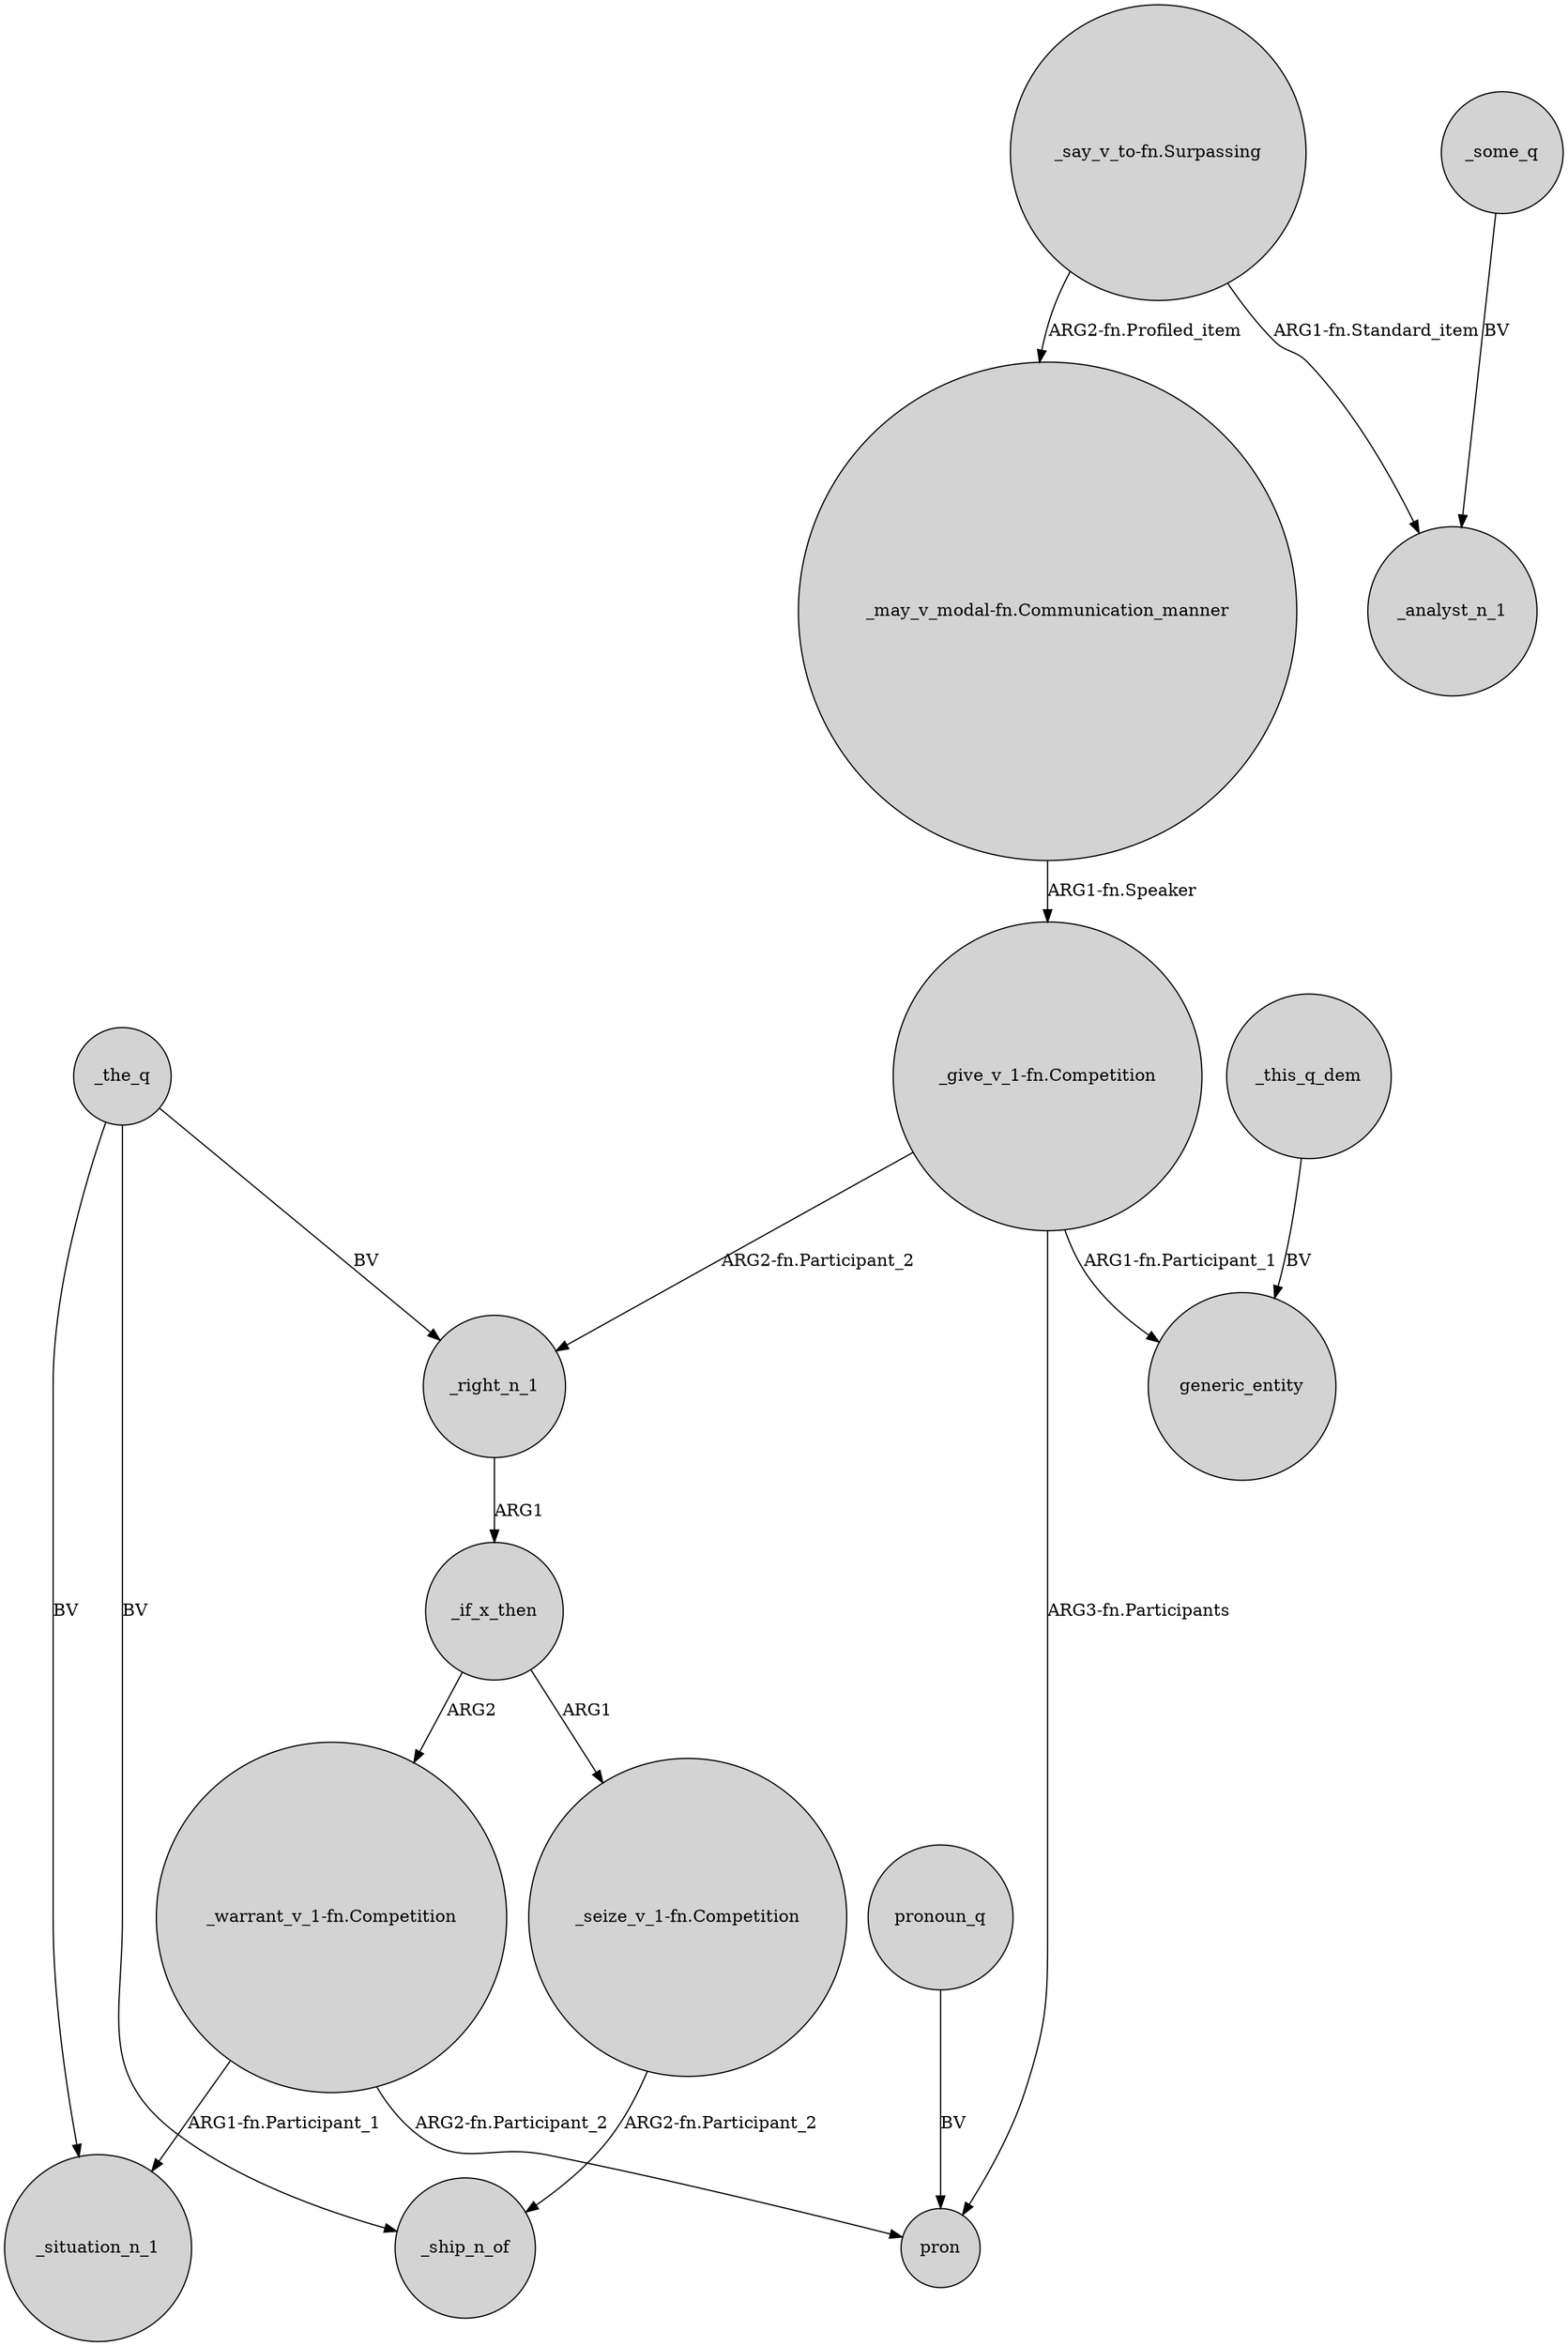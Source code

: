 digraph {
	node [shape=circle style=filled]
	"_give_v_1-fn.Competition" -> _right_n_1 [label="ARG2-fn.Participant_2"]
	"_seize_v_1-fn.Competition" -> _ship_n_of [label="ARG2-fn.Participant_2"]
	_the_q -> _situation_n_1 [label=BV]
	"_say_v_to-fn.Surpassing" -> "_may_v_modal-fn.Communication_manner" [label="ARG2-fn.Profiled_item"]
	_the_q -> _right_n_1 [label=BV]
	"_give_v_1-fn.Competition" -> pron [label="ARG3-fn.Participants"]
	_right_n_1 -> _if_x_then [label=ARG1]
	"_warrant_v_1-fn.Competition" -> _situation_n_1 [label="ARG1-fn.Participant_1"]
	_some_q -> _analyst_n_1 [label=BV]
	_if_x_then -> "_warrant_v_1-fn.Competition" [label=ARG2]
	_if_x_then -> "_seize_v_1-fn.Competition" [label=ARG1]
	"_may_v_modal-fn.Communication_manner" -> "_give_v_1-fn.Competition" [label="ARG1-fn.Speaker"]
	"_give_v_1-fn.Competition" -> generic_entity [label="ARG1-fn.Participant_1"]
	_the_q -> _ship_n_of [label=BV]
	"_warrant_v_1-fn.Competition" -> pron [label="ARG2-fn.Participant_2"]
	pronoun_q -> pron [label=BV]
	"_say_v_to-fn.Surpassing" -> _analyst_n_1 [label="ARG1-fn.Standard_item"]
	_this_q_dem -> generic_entity [label=BV]
}
